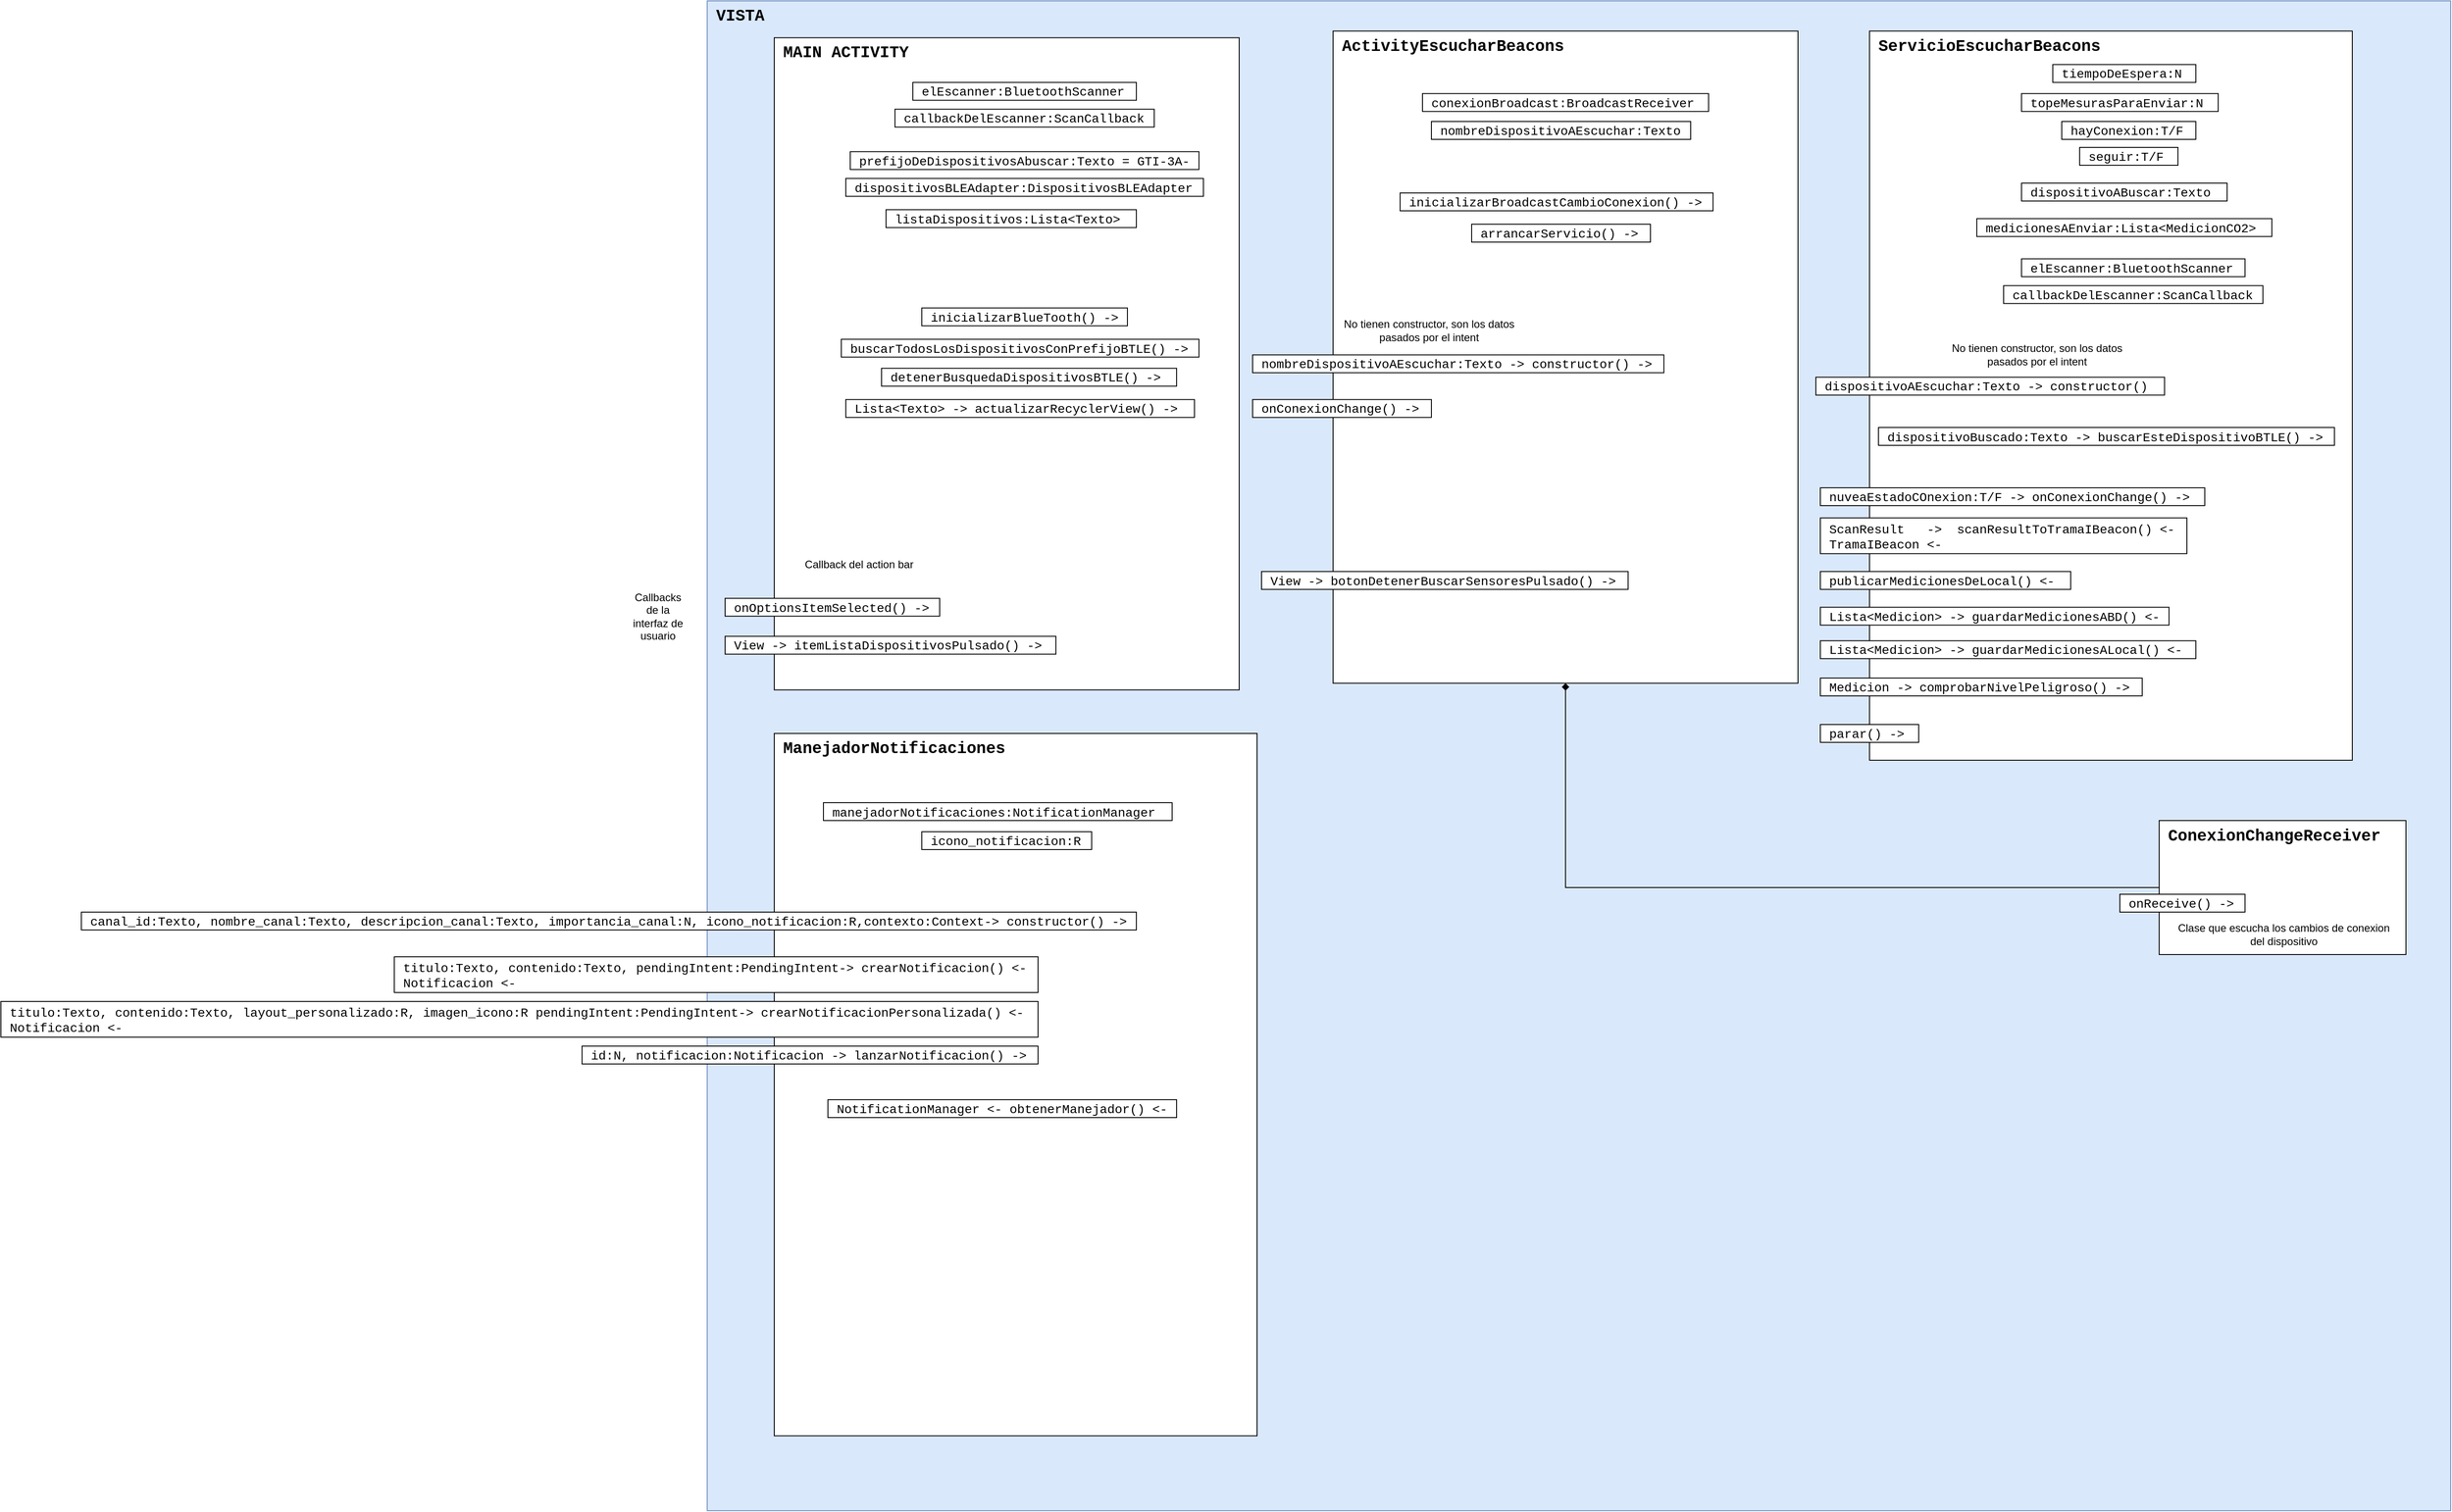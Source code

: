 <mxfile version="15.4.0" type="device" pages="3"><diagram id="PpjksCAnFLQo5MEk05Up" name="DiagramaClasesVista"><mxGraphModel dx="3519" dy="-562" grid="1" gridSize="10" guides="1" tooltips="1" connect="1" arrows="1" fold="1" page="1" pageScale="1" pageWidth="827" pageHeight="1169" math="0" shadow="0"><root><mxCell id="h6xq6ObweR7oOw_CMEho-0"/><mxCell id="h6xq6ObweR7oOw_CMEho-1" parent="h6xq6ObweR7oOw_CMEho-0"/><mxCell id="h6xq6ObweR7oOw_CMEho-2" value="&lt;font face=&quot;Courier New&quot; size=&quot;1&quot;&gt;&lt;b style=&quot;font-size: 18px&quot;&gt;VISTA&lt;/b&gt;&lt;/font&gt;" style="rounded=0;whiteSpace=wrap;html=1;align=left;verticalAlign=top;spacingLeft=8;fillColor=#dae8fc;strokeColor=#6c8ebf;" parent="h6xq6ObweR7oOw_CMEho-1" vertex="1"><mxGeometry x="-1140" y="1560" width="1950" height="1690" as="geometry"/></mxCell><mxCell id="h6xq6ObweR7oOw_CMEho-3" value="&lt;font face=&quot;Courier New&quot;&gt;&lt;span style=&quot;font-size: 18px&quot;&gt;&lt;b&gt;ActivityEscucharBeacons&lt;/b&gt;&lt;/span&gt;&lt;/font&gt;" style="rounded=0;whiteSpace=wrap;html=1;align=left;verticalAlign=top;spacingLeft=8;" parent="h6xq6ObweR7oOw_CMEho-1" vertex="1"><mxGeometry x="-440" y="1593.75" width="520" height="730" as="geometry"/></mxCell><mxCell id="h6xq6ObweR7oOw_CMEho-4" value="&lt;font face=&quot;Courier New&quot; size=&quot;1&quot;&gt;&lt;b style=&quot;font-size: 18px&quot;&gt;MAIN ACTIVITY&lt;/b&gt;&lt;/font&gt;" style="rounded=0;whiteSpace=wrap;html=1;align=left;verticalAlign=top;spacingLeft=8;" parent="h6xq6ObweR7oOw_CMEho-1" vertex="1"><mxGeometry x="-1065" y="1601.25" width="520" height="730" as="geometry"/></mxCell><mxCell id="h6xq6ObweR7oOw_CMEho-5" value="&lt;span style=&quot;font-size: 14px&quot;&gt;elEscanner:BluetoothScanner&lt;br&gt;&lt;/span&gt;" style="rounded=0;whiteSpace=wrap;html=1;align=left;fontFamily=Courier New;autosize=1;spacingTop=2;spacingLeft=8;" parent="h6xq6ObweR7oOw_CMEho-1" vertex="1"><mxGeometry x="-910" y="1651.25" width="250" height="20" as="geometry"/></mxCell><mxCell id="h6xq6ObweR7oOw_CMEho-6" value="&lt;span style=&quot;font-size: 14px&quot;&gt;callbackDelEscanner:ScanCallback&lt;br&gt;&lt;/span&gt;" style="rounded=0;whiteSpace=wrap;html=1;align=left;fontFamily=Courier New;autosize=1;spacingTop=2;spacingLeft=8;" parent="h6xq6ObweR7oOw_CMEho-1" vertex="1"><mxGeometry x="-930" y="1681.25" width="290" height="20" as="geometry"/></mxCell><mxCell id="h6xq6ObweR7oOw_CMEho-7" value="&lt;font style=&quot;font-size: 14px&quot;&gt;buscarTodosLosDispositivosConPrefijoBTLE() -&amp;gt;&lt;/font&gt;" style="rounded=0;whiteSpace=wrap;html=1;align=left;fontFamily=Courier New;autosize=1;spacingTop=2;spacingLeft=8;" parent="h6xq6ObweR7oOw_CMEho-1" vertex="1"><mxGeometry x="-990" y="1938.75" width="400" height="20" as="geometry"/></mxCell><mxCell id="h6xq6ObweR7oOw_CMEho-8" value="&lt;font style=&quot;font-size: 14px&quot;&gt;detenerBusquedaDispositivosBTLE() -&amp;gt;&lt;/font&gt;" style="rounded=0;whiteSpace=wrap;html=1;align=left;fontFamily=Courier New;autosize=1;spacingTop=2;spacingLeft=8;" parent="h6xq6ObweR7oOw_CMEho-1" vertex="1"><mxGeometry x="-945" y="1971.25" width="330" height="20" as="geometry"/></mxCell><mxCell id="h6xq6ObweR7oOw_CMEho-9" value="&lt;font style=&quot;font-size: 14px&quot;&gt;inicializarBlueTooth() -&amp;gt;&lt;/font&gt;" style="rounded=0;whiteSpace=wrap;html=1;align=left;fontFamily=Courier New;autosize=1;spacingTop=2;spacingLeft=8;" parent="h6xq6ObweR7oOw_CMEho-1" vertex="1"><mxGeometry x="-900" y="1903.75" width="230" height="20" as="geometry"/></mxCell><mxCell id="h6xq6ObweR7oOw_CMEho-10" value="&lt;font face=&quot;Courier New&quot; size=&quot;1&quot;&gt;&lt;b style=&quot;font-size: 18px&quot;&gt;ServicioEscucharBeacons&lt;/b&gt;&lt;/font&gt;" style="rounded=0;whiteSpace=wrap;html=1;align=left;verticalAlign=top;spacingLeft=8;" parent="h6xq6ObweR7oOw_CMEho-1" vertex="1"><mxGeometry x="160" y="1593.75" width="540" height="816.25" as="geometry"/></mxCell><mxCell id="h6xq6ObweR7oOw_CMEho-11" value="&lt;span style=&quot;font-size: 14px&quot;&gt;seguir:T/F&lt;br&gt;&lt;/span&gt;" style="rounded=0;whiteSpace=wrap;html=1;align=left;fontFamily=Courier New;autosize=1;spacingTop=2;spacingLeft=8;" parent="h6xq6ObweR7oOw_CMEho-1" vertex="1"><mxGeometry x="395" y="1724" width="110" height="20" as="geometry"/></mxCell><mxCell id="h6xq6ObweR7oOw_CMEho-12" value="&lt;font style=&quot;font-size: 14px&quot;&gt;parar() -&amp;gt;&lt;/font&gt;" style="rounded=0;whiteSpace=wrap;html=1;align=left;fontFamily=Courier New;autosize=1;spacingTop=2;spacingLeft=8;" parent="h6xq6ObweR7oOw_CMEho-1" vertex="1"><mxGeometry x="105" y="2370" width="110" height="20" as="geometry"/></mxCell><mxCell id="h6xq6ObweR7oOw_CMEho-13" value="&lt;font style=&quot;font-size: 14px&quot;&gt;dispositivoAEscuchar:Texto -&amp;gt; constructor()&lt;/font&gt;" style="rounded=0;whiteSpace=wrap;html=1;align=left;fontFamily=Courier New;autosize=1;spacingTop=2;spacingLeft=8;" parent="h6xq6ObweR7oOw_CMEho-1" vertex="1"><mxGeometry x="100" y="1981.25" width="390" height="20" as="geometry"/></mxCell><mxCell id="h6xq6ObweR7oOw_CMEho-14" value="&lt;font style=&quot;font-size: 14px&quot;&gt;onOptionsItemSelected() -&amp;gt;&lt;/font&gt;" style="rounded=0;whiteSpace=wrap;html=1;align=left;fontFamily=Courier New;autosize=1;spacingTop=2;spacingLeft=8;" parent="h6xq6ObweR7oOw_CMEho-1" vertex="1"><mxGeometry x="-1120" y="2228.75" width="240" height="20" as="geometry"/></mxCell><mxCell id="h6xq6ObweR7oOw_CMEho-15" value="&lt;span style=&quot;font-size: 14px&quot;&gt;tiempoDeEspera:N&lt;br&gt;&lt;/span&gt;" style="rounded=0;whiteSpace=wrap;html=1;align=left;fontFamily=Courier New;autosize=1;spacingTop=2;spacingLeft=8;" parent="h6xq6ObweR7oOw_CMEho-1" vertex="1"><mxGeometry x="365" y="1631.25" width="160" height="20" as="geometry"/></mxCell><mxCell id="h6xq6ObweR7oOw_CMEho-16" value="&lt;span style=&quot;font-size: 14px&quot;&gt;dispositivosBLEAdapter:DispositivosBLEAdapter&lt;/span&gt;" style="rounded=0;whiteSpace=wrap;html=1;align=left;fontFamily=Courier New;autosize=1;spacingTop=2;spacingLeft=8;" parent="h6xq6ObweR7oOw_CMEho-1" vertex="1"><mxGeometry x="-985" y="1758.75" width="400" height="20" as="geometry"/></mxCell><mxCell id="h6xq6ObweR7oOw_CMEho-17" value="&lt;span style=&quot;font-size: 14px&quot;&gt;listaDispositivos:Lista&amp;lt;Texto&amp;gt;&lt;br&gt;&lt;/span&gt;" style="rounded=0;whiteSpace=wrap;html=1;align=left;fontFamily=Courier New;autosize=1;spacingTop=2;spacingLeft=8;" parent="h6xq6ObweR7oOw_CMEho-1" vertex="1"><mxGeometry x="-940" y="1793.75" width="280" height="20" as="geometry"/></mxCell><mxCell id="h6xq6ObweR7oOw_CMEho-18" value="&lt;font style=&quot;font-size: 14px&quot;&gt;View -&amp;gt; itemListaDispositivosPulsado() -&amp;gt;&lt;/font&gt;" style="rounded=0;whiteSpace=wrap;html=1;align=left;fontFamily=Courier New;autosize=1;spacingTop=2;spacingLeft=8;" parent="h6xq6ObweR7oOw_CMEho-1" vertex="1"><mxGeometry x="-1120" y="2271.25" width="370" height="20" as="geometry"/></mxCell><mxCell id="h6xq6ObweR7oOw_CMEho-19" value="&lt;span style=&quot;font-size: 14px&quot;&gt;dispositivoABuscar:Texto&lt;/span&gt;" style="rounded=0;whiteSpace=wrap;html=1;align=left;fontFamily=Courier New;autosize=1;spacingTop=2;spacingLeft=8;" parent="h6xq6ObweR7oOw_CMEho-1" vertex="1"><mxGeometry x="330" y="1764" width="230" height="20" as="geometry"/></mxCell><mxCell id="h6xq6ObweR7oOw_CMEho-20" value="Callbacks de la interfaz de usuario" style="text;html=1;strokeColor=none;fillColor=none;align=center;verticalAlign=middle;whiteSpace=wrap;rounded=0;" parent="h6xq6ObweR7oOw_CMEho-1" vertex="1"><mxGeometry x="-1230" y="2238.75" width="70" height="20" as="geometry"/></mxCell><mxCell id="h6xq6ObweR7oOw_CMEho-21" style="edgeStyle=orthogonalEdgeStyle;rounded=0;orthogonalLoop=1;jettySize=auto;html=1;endArrow=diamond;endFill=1;" parent="h6xq6ObweR7oOw_CMEho-1" source="h6xq6ObweR7oOw_CMEho-22" target="h6xq6ObweR7oOw_CMEho-3" edge="1"><mxGeometry relative="1" as="geometry"/></mxCell><mxCell id="h6xq6ObweR7oOw_CMEho-22" value="&lt;font face=&quot;Courier New&quot; size=&quot;1&quot;&gt;&lt;b style=&quot;font-size: 18px&quot;&gt;ConexionChangeReceiver&lt;/b&gt;&lt;/font&gt;" style="rounded=0;whiteSpace=wrap;html=1;align=left;verticalAlign=top;spacingLeft=8;" parent="h6xq6ObweR7oOw_CMEho-1" vertex="1"><mxGeometry x="484" y="2477.5" width="276" height="150" as="geometry"/></mxCell><mxCell id="h6xq6ObweR7oOw_CMEho-23" value="&lt;span style=&quot;font-size: 14px&quot;&gt;onReceive() -&amp;gt;&lt;br&gt;&lt;/span&gt;" style="rounded=0;whiteSpace=wrap;html=1;align=left;fontFamily=Courier New;autosize=1;spacingTop=2;spacingLeft=8;" parent="h6xq6ObweR7oOw_CMEho-1" vertex="1"><mxGeometry x="440" y="2560" width="140" height="20" as="geometry"/></mxCell><mxCell id="h6xq6ObweR7oOw_CMEho-24" value="&lt;font style=&quot;font-size: 14px&quot;&gt;inicializarBroadcastCambioConexion() -&amp;gt;&lt;/font&gt;" style="rounded=0;whiteSpace=wrap;html=1;align=left;fontFamily=Courier New;autosize=1;spacingTop=2;spacingLeft=8;" parent="h6xq6ObweR7oOw_CMEho-1" vertex="1"><mxGeometry x="-365" y="1775" width="350" height="20" as="geometry"/></mxCell><mxCell id="h6xq6ObweR7oOw_CMEho-25" value="&lt;font style=&quot;font-size: 14px&quot;&gt;onConexionChange() -&amp;gt;&lt;/font&gt;" style="rounded=0;whiteSpace=wrap;html=1;align=left;fontFamily=Courier New;autosize=1;spacingTop=2;spacingLeft=8;" parent="h6xq6ObweR7oOw_CMEho-1" vertex="1"><mxGeometry x="-530" y="2006.25" width="200" height="20" as="geometry"/></mxCell><mxCell id="h6xq6ObweR7oOw_CMEho-26" value="&lt;font style=&quot;font-size: 14px&quot;&gt;ScanResult&amp;nbsp; &amp;nbsp;-&amp;gt;&amp;nbsp; scanResultToTramaIBeacon() &amp;lt;-&lt;br&gt;TramaIBeacon &amp;lt;-&lt;br&gt;&lt;/font&gt;" style="rounded=0;whiteSpace=wrap;html=1;align=left;fontFamily=Courier New;autosize=1;spacingTop=2;spacingLeft=8;" parent="h6xq6ObweR7oOw_CMEho-1" vertex="1"><mxGeometry x="105" y="2138.75" width="410" height="40" as="geometry"/></mxCell><mxCell id="h6xq6ObweR7oOw_CMEho-27" value="Clase que escucha los cambios de conexion &lt;br&gt;del dispositivo" style="text;html=1;align=center;verticalAlign=middle;resizable=0;points=[];autosize=1;strokeColor=none;fillColor=none;" parent="h6xq6ObweR7oOw_CMEho-1" vertex="1"><mxGeometry x="498" y="2590" width="250" height="30" as="geometry"/></mxCell><mxCell id="h6xq6ObweR7oOw_CMEho-28" value="&lt;span style=&quot;font-size: 14px&quot;&gt;conexionBroadcast:BroadcastReceiver&lt;/span&gt;" style="rounded=0;whiteSpace=wrap;html=1;align=left;fontFamily=Courier New;autosize=1;spacingTop=2;spacingLeft=8;" parent="h6xq6ObweR7oOw_CMEho-1" vertex="1"><mxGeometry x="-340" y="1663.75" width="320" height="20" as="geometry"/></mxCell><mxCell id="h6xq6ObweR7oOw_CMEho-29" value="&lt;font style=&quot;font-size: 14px&quot;&gt;publicarMedicionesDeLocal() &amp;lt;-&lt;/font&gt;" style="rounded=0;whiteSpace=wrap;html=1;align=left;fontFamily=Courier New;autosize=1;spacingTop=2;spacingLeft=8;" parent="h6xq6ObweR7oOw_CMEho-1" vertex="1"><mxGeometry x="105" y="2198.75" width="280" height="20" as="geometry"/></mxCell><mxCell id="h6xq6ObweR7oOw_CMEho-30" value="&lt;font style=&quot;font-size: 14px&quot;&gt;Lista&amp;lt;Medicion&amp;gt; -&amp;gt; guardarMedicionesABD() &amp;lt;-&lt;/font&gt;" style="rounded=0;whiteSpace=wrap;html=1;align=left;fontFamily=Courier New;autosize=1;spacingTop=2;spacingLeft=8;" parent="h6xq6ObweR7oOw_CMEho-1" vertex="1"><mxGeometry x="105" y="2238.75" width="390" height="20" as="geometry"/></mxCell><mxCell id="h6xq6ObweR7oOw_CMEho-31" value="&lt;font style=&quot;font-size: 14px&quot;&gt;Lista&amp;lt;Medicion&amp;gt; -&amp;gt; guardarMedicionesALocal() &amp;lt;-&lt;/font&gt;" style="rounded=0;whiteSpace=wrap;html=1;align=left;fontFamily=Courier New;autosize=1;spacingTop=2;spacingLeft=8;" parent="h6xq6ObweR7oOw_CMEho-1" vertex="1"><mxGeometry x="105" y="2276.25" width="420" height="20" as="geometry"/></mxCell><mxCell id="h6xq6ObweR7oOw_CMEho-32" value="&lt;span style=&quot;font-size: 14px&quot;&gt;prefijoDeDispositivosAbuscar:Texto = GTI-3A-&lt;/span&gt;" style="rounded=0;whiteSpace=wrap;html=1;align=left;fontFamily=Courier New;autosize=1;spacingTop=2;spacingLeft=8;" parent="h6xq6ObweR7oOw_CMEho-1" vertex="1"><mxGeometry x="-980" y="1728.75" width="390" height="20" as="geometry"/></mxCell><mxCell id="h6xq6ObweR7oOw_CMEho-33" value="&lt;font style=&quot;font-size: 14px&quot;&gt;Lista&amp;lt;Texto&amp;gt; -&amp;gt; actualizarRecyclerView() -&amp;gt;&lt;/font&gt;" style="rounded=0;whiteSpace=wrap;html=1;align=left;fontFamily=Courier New;autosize=1;spacingTop=2;spacingLeft=8;" parent="h6xq6ObweR7oOw_CMEho-1" vertex="1"><mxGeometry x="-985" y="2006.25" width="390" height="20" as="geometry"/></mxCell><mxCell id="h6xq6ObweR7oOw_CMEho-34" value="&lt;span style=&quot;font-size: 14px&quot;&gt;nombreDispositivoAEscuchar:Texto&lt;/span&gt;" style="rounded=0;whiteSpace=wrap;html=1;align=left;fontFamily=Courier New;autosize=1;spacingTop=2;spacingLeft=8;" parent="h6xq6ObweR7oOw_CMEho-1" vertex="1"><mxGeometry x="-330" y="1695" width="290" height="20" as="geometry"/></mxCell><mxCell id="h6xq6ObweR7oOw_CMEho-35" value="&lt;font style=&quot;font-size: 14px&quot;&gt;arrancarServicio() -&amp;gt;&lt;/font&gt;" style="rounded=0;whiteSpace=wrap;html=1;align=left;fontFamily=Courier New;autosize=1;spacingTop=2;spacingLeft=8;" parent="h6xq6ObweR7oOw_CMEho-1" vertex="1"><mxGeometry x="-285" y="1810" width="200" height="20" as="geometry"/></mxCell><mxCell id="h6xq6ObweR7oOw_CMEho-36" value="&lt;font style=&quot;font-size: 14px&quot;&gt;View -&amp;gt; botonDetenerBuscarSensoresPulsado() -&amp;gt;&lt;/font&gt;" style="rounded=0;whiteSpace=wrap;html=1;align=left;fontFamily=Courier New;autosize=1;spacingTop=2;spacingLeft=8;" parent="h6xq6ObweR7oOw_CMEho-1" vertex="1"><mxGeometry x="-520" y="2198.75" width="410" height="20" as="geometry"/></mxCell><mxCell id="h6xq6ObweR7oOw_CMEho-37" value="Callback del action bar" style="text;html=1;strokeColor=none;fillColor=none;align=center;verticalAlign=middle;whiteSpace=wrap;rounded=0;" parent="h6xq6ObweR7oOw_CMEho-1" vertex="1"><mxGeometry x="-1040" y="2181.25" width="140" height="20" as="geometry"/></mxCell><mxCell id="h6xq6ObweR7oOw_CMEho-38" value="&lt;font style=&quot;font-size: 14px&quot;&gt;nombreDispositivoAEscuchar:Texto -&amp;gt; constructor() -&amp;gt;&lt;/font&gt;" style="rounded=0;whiteSpace=wrap;html=1;align=left;fontFamily=Courier New;autosize=1;spacingTop=2;spacingLeft=8;" parent="h6xq6ObweR7oOw_CMEho-1" vertex="1"><mxGeometry x="-530" y="1956.25" width="460" height="20" as="geometry"/></mxCell><mxCell id="h6xq6ObweR7oOw_CMEho-39" value="No tienen constructor, son los datos pasados por el intent" style="text;html=1;strokeColor=none;fillColor=none;align=center;verticalAlign=middle;whiteSpace=wrap;rounded=0;" parent="h6xq6ObweR7oOw_CMEho-1" vertex="1"><mxGeometry x="-435" y="1918.75" width="205" height="20" as="geometry"/></mxCell><mxCell id="h6xq6ObweR7oOw_CMEho-40" value="&lt;span style=&quot;font-size: 14px&quot;&gt;topeMesurasParaEnviar:N&lt;/span&gt;" style="rounded=0;whiteSpace=wrap;html=1;align=left;fontFamily=Courier New;autosize=1;spacingTop=2;spacingLeft=8;" parent="h6xq6ObweR7oOw_CMEho-1" vertex="1"><mxGeometry x="330" y="1663.75" width="220" height="20" as="geometry"/></mxCell><mxCell id="h6xq6ObweR7oOw_CMEho-41" value="&lt;span style=&quot;font-size: 14px&quot;&gt;hayConexion:T/F&lt;/span&gt;" style="rounded=0;whiteSpace=wrap;html=1;align=left;fontFamily=Courier New;autosize=1;spacingTop=2;spacingLeft=8;" parent="h6xq6ObweR7oOw_CMEho-1" vertex="1"><mxGeometry x="375" y="1695" width="150" height="20" as="geometry"/></mxCell><mxCell id="h6xq6ObweR7oOw_CMEho-42" value="&lt;span style=&quot;font-size: 14px&quot;&gt;medicionesAEnviar:Lista&amp;lt;MedicionCO2&amp;gt;&lt;/span&gt;" style="rounded=0;whiteSpace=wrap;html=1;align=left;fontFamily=Courier New;autosize=1;spacingTop=2;spacingLeft=8;" parent="h6xq6ObweR7oOw_CMEho-1" vertex="1"><mxGeometry x="280" y="1803.75" width="330" height="20" as="geometry"/></mxCell><mxCell id="h6xq6ObweR7oOw_CMEho-43" value="No tienen constructor, son los datos pasados por el intent" style="text;html=1;strokeColor=none;fillColor=none;align=center;verticalAlign=middle;whiteSpace=wrap;rounded=0;" parent="h6xq6ObweR7oOw_CMEho-1" vertex="1"><mxGeometry x="245" y="1946.25" width="205" height="20" as="geometry"/></mxCell><mxCell id="h6xq6ObweR7oOw_CMEho-44" value="&lt;font style=&quot;font-size: 14px&quot;&gt;nuveaEstadoCOnexion:T/F -&amp;gt; onConexionChange() -&amp;gt;&lt;/font&gt;" style="rounded=0;whiteSpace=wrap;html=1;align=left;fontFamily=Courier New;autosize=1;spacingTop=2;spacingLeft=8;" parent="h6xq6ObweR7oOw_CMEho-1" vertex="1"><mxGeometry x="105" y="2105" width="430" height="20" as="geometry"/></mxCell><mxCell id="h6xq6ObweR7oOw_CMEho-45" value="&lt;font style=&quot;font-size: 14px&quot;&gt;dispositivoBuscado:Texto -&amp;gt; buscarEsteDispositivoBTLE() -&amp;gt;&lt;/font&gt;" style="rounded=0;whiteSpace=wrap;html=1;align=left;fontFamily=Courier New;autosize=1;spacingTop=2;spacingLeft=8;" parent="h6xq6ObweR7oOw_CMEho-1" vertex="1"><mxGeometry x="170" y="2037.5" width="510" height="20" as="geometry"/></mxCell><mxCell id="h6xq6ObweR7oOw_CMEho-46" value="&lt;span style=&quot;font-size: 14px&quot;&gt;elEscanner:BluetoothScanner&lt;br&gt;&lt;/span&gt;" style="rounded=0;whiteSpace=wrap;html=1;align=left;fontFamily=Courier New;autosize=1;spacingTop=2;spacingLeft=8;" parent="h6xq6ObweR7oOw_CMEho-1" vertex="1"><mxGeometry x="330" y="1848.75" width="250" height="20" as="geometry"/></mxCell><mxCell id="h6xq6ObweR7oOw_CMEho-47" value="&lt;span style=&quot;font-size: 14px&quot;&gt;callbackDelEscanner:ScanCallback&lt;br&gt;&lt;/span&gt;" style="rounded=0;whiteSpace=wrap;html=1;align=left;fontFamily=Courier New;autosize=1;spacingTop=2;spacingLeft=8;" parent="h6xq6ObweR7oOw_CMEho-1" vertex="1"><mxGeometry x="310" y="1878.75" width="290" height="20" as="geometry"/></mxCell><mxCell id="5IXQNlhrEMycfJezbHaf-0" value="&lt;font face=&quot;Courier New&quot; size=&quot;1&quot;&gt;&lt;b style=&quot;font-size: 18px&quot;&gt;ManejadorNotificaciones&lt;/b&gt;&lt;/font&gt;" style="rounded=0;whiteSpace=wrap;html=1;align=left;verticalAlign=top;spacingLeft=8;" parent="h6xq6ObweR7oOw_CMEho-1" vertex="1"><mxGeometry x="-1065" y="2380" width="540" height="786.25" as="geometry"/></mxCell><mxCell id="5IXQNlhrEMycfJezbHaf-1" value="&lt;font style=&quot;font-size: 14px&quot;&gt;canal_id:Texto, nombre_canal:Texto, descripcion_canal:Texto, importancia_canal:N, icono_notificacion:R,contexto:Context-&amp;gt; constructor() -&amp;gt;&lt;/font&gt;" style="rounded=0;whiteSpace=wrap;html=1;align=left;fontFamily=Courier New;autosize=1;spacingTop=2;spacingLeft=8;" parent="h6xq6ObweR7oOw_CMEho-1" vertex="1"><mxGeometry x="-1840" y="2580" width="1180" height="20" as="geometry"/></mxCell><mxCell id="5IXQNlhrEMycfJezbHaf-2" value="&lt;span style=&quot;font-size: 14px&quot;&gt;manejadorNotificaciones:NotificationManager&lt;br&gt;&lt;/span&gt;" style="rounded=0;whiteSpace=wrap;html=1;align=left;fontFamily=Courier New;autosize=1;spacingTop=2;spacingLeft=8;" parent="h6xq6ObweR7oOw_CMEho-1" vertex="1"><mxGeometry x="-1010" y="2457.5" width="390" height="20" as="geometry"/></mxCell><mxCell id="5IXQNlhrEMycfJezbHaf-3" value="&lt;span style=&quot;font-size: 14px&quot;&gt;icono_notificacion:R&lt;br&gt;&lt;/span&gt;" style="rounded=0;whiteSpace=wrap;html=1;align=left;fontFamily=Courier New;autosize=1;spacingTop=2;spacingLeft=8;" parent="h6xq6ObweR7oOw_CMEho-1" vertex="1"><mxGeometry x="-900" y="2490" width="190" height="20" as="geometry"/></mxCell><mxCell id="5IXQNlhrEMycfJezbHaf-4" value="&lt;font style=&quot;font-size: 14px&quot;&gt;titulo:Texto, contenido:Texto, pendingIntent:PendingIntent-&amp;gt; crearNotificacion() &amp;lt;-&lt;br&gt;Notificacion &amp;lt;-&lt;br&gt;&lt;/font&gt;" style="rounded=0;whiteSpace=wrap;html=1;align=left;fontFamily=Courier New;autosize=1;spacingTop=2;spacingLeft=8;" parent="h6xq6ObweR7oOw_CMEho-1" vertex="1"><mxGeometry x="-1490" y="2630" width="720" height="40" as="geometry"/></mxCell><mxCell id="5IXQNlhrEMycfJezbHaf-5" value="&lt;font style=&quot;font-size: 14px&quot;&gt;titulo:Texto, contenido:Texto, layout_personalizado:R, imagen_icono:R pendingIntent:PendingIntent-&amp;gt; crearNotificacionPersonalizada() &amp;lt;-&lt;br&gt;Notificacion &amp;lt;-&lt;/font&gt;" style="rounded=0;whiteSpace=wrap;html=1;align=left;fontFamily=Courier New;autosize=1;spacingTop=2;spacingLeft=8;" parent="h6xq6ObweR7oOw_CMEho-1" vertex="1"><mxGeometry x="-1930" y="2680" width="1160" height="40" as="geometry"/></mxCell><mxCell id="5IXQNlhrEMycfJezbHaf-6" value="&lt;font style=&quot;font-size: 14px&quot;&gt;id:N, notificacion:Notificacion -&amp;gt; lanzarNotificacion() -&amp;gt;&lt;/font&gt;" style="rounded=0;whiteSpace=wrap;html=1;align=left;fontFamily=Courier New;autosize=1;spacingTop=2;spacingLeft=8;" parent="h6xq6ObweR7oOw_CMEho-1" vertex="1"><mxGeometry x="-1280" y="2730" width="510" height="20" as="geometry"/></mxCell><mxCell id="5IXQNlhrEMycfJezbHaf-7" value="&lt;font style=&quot;font-size: 14px&quot;&gt;NotificationManager &amp;lt;- obtenerManejador() &amp;lt;-&lt;/font&gt;" style="rounded=0;whiteSpace=wrap;html=1;align=left;fontFamily=Courier New;autosize=1;spacingTop=2;spacingLeft=8;" parent="h6xq6ObweR7oOw_CMEho-1" vertex="1"><mxGeometry x="-1005" y="2790" width="390" height="20" as="geometry"/></mxCell><mxCell id="4aO5NuHxaXDIMx0ZBlGS-0" value="&lt;font style=&quot;font-size: 14px&quot;&gt;Medicion -&amp;gt; comprobarNivelPeligroso() -&amp;gt;&lt;/font&gt;" style="rounded=0;whiteSpace=wrap;html=1;align=left;fontFamily=Courier New;autosize=1;spacingTop=2;spacingLeft=8;" vertex="1" parent="h6xq6ObweR7oOw_CMEho-1"><mxGeometry x="105" y="2318" width="360" height="20" as="geometry"/></mxCell></root></mxGraphModel></diagram><diagram id="niqKveM-cPIij-iBnaV7" name="DiagrmaClasesModelo"><mxGraphModel dx="2048" dy="-1624" grid="1" gridSize="10" guides="1" tooltips="1" connect="1" arrows="1" fold="1" page="1" pageScale="1" pageWidth="827" pageHeight="1169" math="0" shadow="0"><root><mxCell id="0"/><mxCell id="1" parent="0"/><mxCell id="Yf9VTnjEiYJzbtocawID-52" value="&lt;font face=&quot;Courier New&quot; size=&quot;1&quot;&gt;&lt;b style=&quot;font-size: 18px&quot;&gt;Modelo&lt;/b&gt;&lt;/font&gt;" style="rounded=0;whiteSpace=wrap;html=1;align=left;verticalAlign=top;spacingLeft=8;fillColor=#d5e8d4;strokeColor=#82b366;" parent="1" vertex="1"><mxGeometry x="-120" y="2770" width="1770" height="520" as="geometry"/></mxCell><mxCell id="lUE_ML87lK5sm1XcFSUJ-17" value="&lt;font face=&quot;Courier New&quot; size=&quot;1&quot;&gt;&lt;b style=&quot;font-size: 18px&quot;&gt;TramaIBeacon&lt;/b&gt;&lt;/font&gt;" style="rounded=0;whiteSpace=wrap;html=1;align=left;verticalAlign=top;spacingLeft=8;" parent="1" vertex="1"><mxGeometry x="-30" y="2840" width="460" height="350" as="geometry"/></mxCell><mxCell id="lUE_ML87lK5sm1XcFSUJ-18" value="&lt;span style=&quot;font-size: 14px&quot;&gt;prefijo:Texto&lt;br&gt;&lt;/span&gt;" style="rounded=0;whiteSpace=wrap;html=1;align=left;fontFamily=Courier New;autosize=1;spacingTop=2;spacingLeft=8;" parent="1" vertex="1"><mxGeometry x="90" y="2890" width="130" height="20" as="geometry"/></mxCell><mxCell id="lUE_ML87lK5sm1XcFSUJ-32" value="&lt;span style=&quot;font-size: 14px&quot;&gt;uuid&lt;/span&gt;&lt;span style=&quot;font-size: 14px&quot;&gt;:Texto&lt;/span&gt;&lt;span style=&quot;font-size: 14px&quot;&gt;&lt;br&gt;&lt;/span&gt;" style="rounded=0;whiteSpace=wrap;html=1;align=left;fontFamily=Courier New;autosize=1;spacingTop=2;spacingLeft=8;" parent="1" vertex="1"><mxGeometry x="260" y="2890" width="110" height="20" as="geometry"/></mxCell><mxCell id="lUE_ML87lK5sm1XcFSUJ-33" value="&lt;span style=&quot;font-size: 14px&quot;&gt;losBytes&lt;/span&gt;&lt;span style=&quot;font-size: 14px&quot;&gt;:Texto&lt;/span&gt;&lt;span style=&quot;font-size: 14px&quot;&gt;&lt;br&gt;&lt;/span&gt;" style="rounded=0;whiteSpace=wrap;html=1;align=left;fontFamily=Courier New;autosize=1;spacingTop=2;spacingLeft=8;" parent="1" vertex="1"><mxGeometry x="85" y="2920" width="140" height="20" as="geometry"/></mxCell><mxCell id="lUE_ML87lK5sm1XcFSUJ-34" value="&lt;span style=&quot;font-size: 14px&quot;&gt;major&lt;/span&gt;&lt;span style=&quot;font-size: 14px&quot;&gt;:N&lt;/span&gt;&lt;span style=&quot;font-size: 14px&quot;&gt;&lt;br&gt;&lt;/span&gt;" style="rounded=0;whiteSpace=wrap;html=1;align=left;fontFamily=Courier New;autosize=1;spacingTop=2;spacingLeft=8;" parent="1" vertex="1"><mxGeometry x="275" y="2920" width="80" height="20" as="geometry"/></mxCell><mxCell id="lUE_ML87lK5sm1XcFSUJ-35" value="&lt;span style=&quot;font-size: 14px&quot;&gt;advFlags&lt;/span&gt;&lt;span style=&quot;font-size: 14px&quot;&gt;:N&lt;/span&gt;&lt;span style=&quot;font-size: 14px&quot;&gt;&lt;br&gt;&lt;/span&gt;" style="rounded=0;whiteSpace=wrap;html=1;align=left;fontFamily=Courier New;autosize=1;spacingTop=2;spacingLeft=8;" parent="1" vertex="1"><mxGeometry x="245" y="2950" width="110" height="20" as="geometry"/></mxCell><mxCell id="lUE_ML87lK5sm1XcFSUJ-36" value="&lt;span style=&quot;font-size: 14px&quot;&gt;minor&lt;/span&gt;&lt;span style=&quot;font-size: 14px&quot;&gt;:N&lt;/span&gt;&lt;span style=&quot;font-size: 14px&quot;&gt;&lt;br&gt;&lt;/span&gt;" style="rounded=0;whiteSpace=wrap;html=1;align=left;fontFamily=Courier New;autosize=1;spacingTop=2;spacingLeft=8;" parent="1" vertex="1"><mxGeometry x="110" y="2950" width="80" height="20" as="geometry"/></mxCell><mxCell id="lUE_ML87lK5sm1XcFSUJ-37" value="&lt;span style=&quot;font-size: 14px&quot;&gt;advHeader&lt;/span&gt;&lt;span style=&quot;font-size: 14px&quot;&gt;:N&lt;/span&gt;&lt;span style=&quot;font-size: 14px&quot;&gt;&lt;br&gt;&lt;/span&gt;" style="rounded=0;whiteSpace=wrap;html=1;align=left;fontFamily=Courier New;autosize=1;spacingTop=2;spacingLeft=8;" parent="1" vertex="1"><mxGeometry x="80" y="2980" width="120" height="20" as="geometry"/></mxCell><mxCell id="lUE_ML87lK5sm1XcFSUJ-38" value="&lt;span style=&quot;font-size: 14px&quot;&gt;companyID&lt;/span&gt;&lt;span style=&quot;font-size: 14px&quot;&gt;:N&lt;/span&gt;&lt;span style=&quot;font-size: 14px&quot;&gt;&lt;br&gt;&lt;/span&gt;" style="rounded=0;whiteSpace=wrap;html=1;align=left;fontFamily=Courier New;autosize=1;spacingTop=2;spacingLeft=8;" parent="1" vertex="1"><mxGeometry x="240" y="2980" width="120" height="20" as="geometry"/></mxCell><mxCell id="lUE_ML87lK5sm1XcFSUJ-56" value="&lt;span style=&quot;font-size: 14px&quot;&gt;txPower:Z&lt;br&gt;&lt;/span&gt;" style="rounded=0;whiteSpace=wrap;html=1;align=left;fontFamily=Courier New;autosize=1;spacingTop=2;spacingLeft=8;" parent="1" vertex="1"><mxGeometry x="160" y="3030" width="100" height="20" as="geometry"/></mxCell><mxCell id="lUE_ML87lK5sm1XcFSUJ-57" value="&lt;span style=&quot;font-size: 14px&quot;&gt;iBeaconType:N&lt;br&gt;&lt;/span&gt;" style="rounded=0;whiteSpace=wrap;html=1;align=left;fontFamily=Courier New;autosize=1;spacingTop=2;spacingLeft=8;" parent="1" vertex="1"><mxGeometry x="145" y="3055" width="130" height="20" as="geometry"/></mxCell><mxCell id="lUE_ML87lK5sm1XcFSUJ-58" value="&lt;span style=&quot;font-size: 14px&quot;&gt;iBeaconLength:N&lt;br&gt;&lt;/span&gt;" style="rounded=0;whiteSpace=wrap;html=1;align=left;fontFamily=Courier New;autosize=1;spacingTop=2;spacingLeft=8;" parent="1" vertex="1"><mxGeometry x="130" y="3080" width="150" height="20" as="geometry"/></mxCell><mxCell id="lUE_ML87lK5sm1XcFSUJ-78" value="&lt;span style=&quot;font-size: 14px&quot;&gt;bytes:Texto&amp;nbsp;&lt;/span&gt;&lt;span style=&quot;font-size: 14px&quot;&gt;-&amp;gt; constructor() -&amp;gt;&lt;br&gt;&lt;/span&gt;" style="rounded=0;whiteSpace=wrap;html=1;align=left;fontFamily=Courier New;autosize=1;spacingTop=2;spacingLeft=8;" parent="1" vertex="1"><mxGeometry x="-85" y="3150" width="280" height="20" as="geometry"/></mxCell><mxCell id="EEgAv1nQ82-T1933ii0m-4" value="advHeader, advFlags, iBeaconType,&lt;br&gt;iBeaconLength y companyID &lt;br&gt;son numeros hex&amp;nbsp;" style="text;html=1;align=center;verticalAlign=middle;resizable=0;points=[];autosize=1;strokeColor=none;fillColor=none;fontStyle=1" parent="1" vertex="1"><mxGeometry x="100" y="2780" width="220" height="50" as="geometry"/></mxCell><mxCell id="YWG97MvclwKWBX4LMwII-6" style="edgeStyle=orthogonalEdgeStyle;rounded=0;orthogonalLoop=1;jettySize=auto;html=1;endArrow=none;endFill=0;startArrow=diamond;startFill=1;" parent="1" source="Yf9VTnjEiYJzbtocawID-4" target="Yf9VTnjEiYJzbtocawID-17" edge="1"><mxGeometry relative="1" as="geometry"/></mxCell><mxCell id="Yf9VTnjEiYJzbtocawID-4" value="&lt;font face=&quot;Courier New&quot; size=&quot;1&quot;&gt;&lt;b style=&quot;font-size: 18px&quot;&gt;Medicion&lt;/b&gt;&lt;/font&gt;" style="rounded=0;whiteSpace=wrap;html=1;align=left;verticalAlign=top;spacingLeft=8;" parent="1" vertex="1"><mxGeometry x="519" y="2840" width="641" height="440" as="geometry"/></mxCell><mxCell id="Yf9VTnjEiYJzbtocawID-5" value="&lt;span style=&quot;font-size: 14px&quot;&gt;fecha:Texto&lt;br&gt;&lt;/span&gt;" style="rounded=0;whiteSpace=wrap;html=1;align=left;fontFamily=Courier New;autosize=1;spacingTop=2;spacingLeft=8;" parent="1" vertex="1"><mxGeometry x="689" y="2890" width="120" height="20" as="geometry"/></mxCell><mxCell id="Yf9VTnjEiYJzbtocawID-6" value="&lt;span style=&quot;font-size: 14px&quot;&gt;valor:R&lt;br&gt;&lt;/span&gt;" style="rounded=0;whiteSpace=wrap;html=1;align=left;fontFamily=Courier New;autosize=1;spacingTop=2;spacingLeft=8;" parent="1" vertex="1"><mxGeometry x="883" y="2890" width="80" height="20" as="geometry"/></mxCell><mxCell id="Yf9VTnjEiYJzbtocawID-7" value="&lt;span style=&quot;font-size: 14px&quot;&gt;posicion:Posicion&lt;br&gt;&lt;/span&gt;" style="rounded=0;whiteSpace=wrap;html=1;align=left;fontFamily=Courier New;autosize=1;spacingTop=2;spacingLeft=8;" parent="1" vertex="1"><mxGeometry x="659" y="2925" width="170" height="20" as="geometry"/></mxCell><mxCell id="Yf9VTnjEiYJzbtocawID-9" value="&lt;span style=&quot;font-size: 14px&quot;&gt;sensorID:Texto&lt;br&gt;&lt;/span&gt;" style="rounded=0;whiteSpace=wrap;html=1;align=left;fontFamily=Courier New;autosize=1;spacingTop=2;spacingLeft=8;" parent="1" vertex="1"><mxGeometry x="853" y="2925" width="140" height="20" as="geometry"/></mxCell><mxCell id="Yf9VTnjEiYJzbtocawID-16" value="&lt;span style=&quot;font-size: 14px&quot;&gt;fecha:Texto, usuarioID:N, sensorID:Texto, Posicion, valor:R, TipoMedicion&lt;/span&gt;&lt;span style=&quot;font-size: 14px&quot;&gt;-&amp;gt; constructor()-&amp;gt;&lt;br&gt;&lt;/span&gt;" style="rounded=0;whiteSpace=wrap;html=1;align=left;fontFamily=Courier New;autosize=1;spacingTop=2;spacingLeft=8;" parent="1" vertex="1"><mxGeometry x="440" y="3020" width="790" height="20" as="geometry"/></mxCell><mxCell id="Yf9VTnjEiYJzbtocawID-17" value="&lt;font face=&quot;Courier New&quot; size=&quot;1&quot;&gt;&lt;b style=&quot;font-size: 18px&quot;&gt;Posicion&lt;/b&gt;&lt;/font&gt;" style="rounded=0;whiteSpace=wrap;html=1;align=left;verticalAlign=top;spacingLeft=8;" parent="1" vertex="1"><mxGeometry x="1255" y="2822.5" width="340" height="215" as="geometry"/></mxCell><mxCell id="Yf9VTnjEiYJzbtocawID-18" value="&lt;span style=&quot;font-size: 14px&quot;&gt;latitud:R&lt;br&gt;&lt;/span&gt;" style="rounded=0;whiteSpace=wrap;html=1;align=left;fontFamily=Courier New;autosize=1;spacingTop=2;spacingLeft=8;" parent="1" vertex="1"><mxGeometry x="1315" y="2877.5" width="100" height="20" as="geometry"/></mxCell><mxCell id="Yf9VTnjEiYJzbtocawID-19" value="&lt;span style=&quot;font-size: 14px&quot;&gt;longitud:R&lt;br&gt;&lt;/span&gt;" style="rounded=0;whiteSpace=wrap;html=1;align=left;fontFamily=Courier New;autosize=1;spacingTop=2;spacingLeft=8;" parent="1" vertex="1"><mxGeometry x="1445" y="2877.5" width="110" height="20" as="geometry"/></mxCell><mxCell id="Yf9VTnjEiYJzbtocawID-29" value="&lt;span style=&quot;font-size: 14px&quot;&gt;R, R&amp;nbsp;&lt;/span&gt;&lt;span style=&quot;font-size: 14px&quot;&gt;-&amp;gt; constructor() -&amp;gt;&lt;br&gt;&lt;/span&gt;" style="rounded=0;whiteSpace=wrap;html=1;align=left;fontFamily=Courier New;autosize=1;spacingTop=2;spacingLeft=8;" parent="1" vertex="1"><mxGeometry x="1505" y="2932.5" width="230" height="20" as="geometry"/></mxCell><mxCell id="Yf9VTnjEiYJzbtocawID-32" value="&lt;span style=&quot;font-size: 14px&quot;&gt;usuarioID:N&lt;br&gt;&lt;/span&gt;" style="rounded=0;whiteSpace=wrap;html=1;align=left;fontFamily=Courier New;autosize=1;spacingTop=2;spacingLeft=8;" parent="1" vertex="1"><mxGeometry x="684" y="2960" width="120" height="20" as="geometry"/></mxCell><mxCell id="YWG97MvclwKWBX4LMwII-4" value="Informacion de la trama beacon&amp;nbsp;" style="text;html=1;strokeColor=none;fillColor=none;align=center;verticalAlign=middle;whiteSpace=wrap;rounded=0;" parent="1" vertex="1"><mxGeometry x="-95" y="3110" width="40" height="20" as="geometry"/></mxCell><mxCell id="5HNf2qIdMEL1I3mMlcs8-34" value="&lt;span style=&quot;font-size: 14px&quot;&gt;Cursor -&amp;gt; constructor()&lt;br&gt;&lt;/span&gt;" style="rounded=0;whiteSpace=wrap;html=1;align=left;fontFamily=Courier New;autosize=1;spacingTop=2;spacingLeft=8;" parent="1" vertex="1"><mxGeometry x="439" y="3050" width="220" height="20" as="geometry"/></mxCell><mxCell id="5HNf2qIdMEL1I3mMlcs8-35" value="&lt;span style=&quot;font-size: 14px&quot;&gt;TramaIBeacon -&amp;gt; constructor() -&amp;gt;&lt;br&gt;&lt;/span&gt;" style="rounded=0;whiteSpace=wrap;html=1;align=left;fontFamily=Courier New;autosize=1;spacingTop=2;spacingLeft=8;" parent="1" vertex="1"><mxGeometry x="440" y="3080" width="290" height="20" as="geometry"/></mxCell><mxCell id="5HNf2qIdMEL1I3mMlcs8-36" value="&lt;span style=&quot;font-size: 14px&quot;&gt;-&amp;gt;&amp;nbsp; &amp;nbsp; &amp;nbsp; toJSON() &amp;lt;-&lt;br&gt;&amp;lt;-&amp;nbsp;&lt;/span&gt;&lt;span style=&quot;font-size: 14px&quot;&gt;Texto&lt;/span&gt;&lt;span style=&quot;font-size: 14px&quot;&gt;&lt;br&gt;&lt;/span&gt;" style="rounded=0;whiteSpace=wrap;html=1;align=left;fontFamily=Courier New;autosize=1;spacingTop=2;spacingLeft=8;" parent="1" vertex="1"><mxGeometry x="440" y="3170" width="180" height="40" as="geometry"/></mxCell><mxCell id="5HNf2qIdMEL1I3mMlcs8-37" value="&lt;span style=&quot;font-size: 14px&quot;&gt;Lista&amp;lt;MedicionCO2&amp;gt; -&amp;gt; listaMedicionesToJSON() &amp;lt;-&lt;br&gt;&lt;/span&gt;&lt;span style=&quot;font-size: 14px&quot;&gt;&amp;lt;- Texto&lt;/span&gt;&lt;span style=&quot;font-size: 14px&quot;&gt;&lt;br&gt;&lt;/span&gt;" style="rounded=0;whiteSpace=wrap;html=1;align=left;fontFamily=Courier New;autosize=1;spacingTop=2;spacingLeft=8;" parent="1" vertex="1"><mxGeometry x="439" y="3220" width="430" height="40" as="geometry"/></mxCell><mxCell id="5HNf2qIdMEL1I3mMlcs8-38" value="&lt;span style=&quot;font-size: 14px&quot;&gt;&amp;nbsp; &amp;nbsp; &amp;nbsp; -&amp;gt;&amp;nbsp; &amp;nbsp; &amp;nbsp; &amp;nbsp; &amp;nbsp; toContentValues() &amp;lt;-&lt;br&gt;&lt;/span&gt;&lt;span style=&quot;font-size: 14px&quot;&gt;&amp;lt;- ContentValues&lt;/span&gt;&lt;span style=&quot;font-size: 14px&quot;&gt;&lt;br&gt;&lt;/span&gt;" style="rounded=0;whiteSpace=wrap;html=1;align=left;fontFamily=Courier New;autosize=1;spacingTop=2;spacingLeft=8;" parent="1" vertex="1"><mxGeometry x="440" y="3110" width="340" height="40" as="geometry"/></mxCell><mxCell id="5HNf2qIdMEL1I3mMlcs8-39" value="ContentValues y Cursor son clases para trabajar con sqlite" style="text;html=1;strokeColor=none;fillColor=none;align=center;verticalAlign=middle;whiteSpace=wrap;rounded=0;" parent="1" vertex="1"><mxGeometry x="870" y="3100" width="190" height="20" as="geometry"/></mxCell><mxCell id="Bb54jgHxFoBN8q7YZv5f-1" value="&lt;span style=&quot;font-size: 14px&quot;&gt;tipo:TipoMedicion&lt;br&gt;&lt;/span&gt;" style="rounded=0;whiteSpace=wrap;html=1;align=left;fontFamily=Courier New;autosize=1;spacingTop=2;spacingLeft=8;" vertex="1" parent="1"><mxGeometry x="850" y="2960" width="170" height="20" as="geometry"/></mxCell><mxCell id="Bb54jgHxFoBN8q7YZv5f-3" value="&lt;font face=&quot;Courier New&quot; size=&quot;1&quot;&gt;&lt;b style=&quot;font-size: 18px&quot;&gt;TipoMedicion&lt;br&gt;&lt;/b&gt;&lt;/font&gt;" style="rounded=0;whiteSpace=wrap;html=1;align=left;verticalAlign=top;spacingLeft=8;" vertex="1" parent="1"><mxGeometry x="963" y="3150" width="257" height="220" as="geometry"/></mxCell><mxCell id="Bb54jgHxFoBN8q7YZv5f-4" value="&lt;span style=&quot;font-size: 14px&quot;&gt;nombreGas:Texto&lt;br&gt;&lt;/span&gt;" style="rounded=0;whiteSpace=wrap;html=1;align=left;fontFamily=Courier New;autosize=1;spacingTop=2;spacingLeft=8;" vertex="1" parent="1"><mxGeometry x="1005" y="3190" width="150" height="20" as="geometry"/></mxCell><mxCell id="Bb54jgHxFoBN8q7YZv5f-5" value="&lt;span style=&quot;font-size: 14px&quot;&gt;idGas:N&lt;br&gt;&lt;/span&gt;" style="rounded=0;whiteSpace=wrap;html=1;align=left;fontFamily=Courier New;autosize=1;spacingTop=2;spacingLeft=8;" vertex="1" parent="1"><mxGeometry x="1040" y="3220" width="80" height="20" as="geometry"/></mxCell><mxCell id="Bb54jgHxFoBN8q7YZv5f-6" value="&lt;span style=&quot;font-size: 14px&quot;&gt;CO(MonoxidoCarbono,0)&lt;br&gt;&lt;/span&gt;" style="rounded=0;whiteSpace=wrap;html=1;align=left;fontFamily=Courier New;autosize=1;spacingTop=2;spacingLeft=8;" vertex="1" parent="1"><mxGeometry x="970" y="3250" width="200" height="20" as="geometry"/></mxCell><mxCell id="Bb54jgHxFoBN8q7YZv5f-7" value="&lt;span style=&quot;font-size: 14px&quot;&gt;NO2(Dioxido de nitrogeno, 1)&lt;br&gt;&lt;/span&gt;" style="rounded=0;whiteSpace=wrap;html=1;align=left;fontFamily=Courier New;autosize=1;spacingTop=2;spacingLeft=8;" vertex="1" parent="1"><mxGeometry x="970" y="3280" width="260" height="20" as="geometry"/></mxCell><mxCell id="EDdCnn8GKmu6h-R6eZtZ-1" value="&lt;span style=&quot;font-size: 14px&quot;&gt;SO2(&quot;Dioxido de azufre&quot;,2)&lt;/span&gt;" style="rounded=0;whiteSpace=wrap;html=1;align=left;fontFamily=Courier New;autosize=1;spacingTop=2;spacingLeft=8;" vertex="1" parent="1"><mxGeometry x="970" y="3310" width="240" height="20" as="geometry"/></mxCell><mxCell id="EDdCnn8GKmu6h-R6eZtZ-2" value="&lt;span style=&quot;font-size: 14px&quot;&gt;O3(&quot;Ozono&quot;,3)&lt;/span&gt;" style="rounded=0;whiteSpace=wrap;html=1;align=left;fontFamily=Courier New;autosize=1;spacingTop=2;spacingLeft=8;" vertex="1" parent="1"><mxGeometry x="970" y="3340" width="130" height="20" as="geometry"/></mxCell></root></mxGraphModel></diagram><diagram id="qPf6_NrDO7BsTfVqkn4m" name="DiagramaClasesLogica"><mxGraphModel dx="1483" dy="-302" grid="1" gridSize="10" guides="1" tooltips="1" connect="1" arrows="1" fold="1" page="1" pageScale="1" pageWidth="827" pageHeight="1169" math="0" shadow="0"><root><mxCell id="AvBser_xLklg3zAQcyq_-0"/><mxCell id="AvBser_xLklg3zAQcyq_-1" parent="AvBser_xLklg3zAQcyq_-0"/><mxCell id="GRjrUUsEukZB98iEvsnz-0" value="&lt;font face=&quot;Courier New&quot; size=&quot;1&quot;&gt;&lt;b style=&quot;font-size: 18px&quot;&gt;Lógica Negocio&lt;/b&gt;&lt;/font&gt;" style="rounded=0;whiteSpace=wrap;html=1;align=left;verticalAlign=top;spacingLeft=8;fillColor=#dae8fc;strokeColor=#6c8ebf;" parent="AvBser_xLklg3zAQcyq_-1" vertex="1"><mxGeometry x="890" y="1590" width="1510" height="1140" as="geometry"/></mxCell><mxCell id="GRjrUUsEukZB98iEvsnz-1" value="&lt;font face=&quot;Courier New&quot; size=&quot;1&quot;&gt;&lt;b style=&quot;font-size: 18px&quot;&gt;Logica&lt;/b&gt;&lt;/font&gt;" style="rounded=0;whiteSpace=wrap;html=1;align=left;verticalAlign=top;spacingLeft=8;" parent="AvBser_xLklg3zAQcyq_-1" vertex="1"><mxGeometry x="855" y="1650" width="415" height="400" as="geometry"/></mxCell><mxCell id="GRjrUUsEukZB98iEvsnz-2" value="&lt;span style=&quot;font-size: 14px&quot;&gt;Lista&amp;lt;Medicion&amp;gt; -&amp;gt; publicarMediciones() &amp;lt;-&lt;br&gt;&lt;/span&gt;" style="rounded=0;whiteSpace=wrap;html=1;align=left;fontFamily=Courier New;autosize=1;spacingTop=2;spacingLeft=8;" parent="AvBser_xLklg3zAQcyq_-1" vertex="1"><mxGeometry x="720" y="1758.75" width="380" height="20" as="geometry"/></mxCell><mxCell id="GRjrUUsEukZB98iEvsnz-3" value="&lt;font face=&quot;Courier New&quot; size=&quot;1&quot;&gt;&lt;b style=&quot;font-size: 18px&quot;&gt;PeticionarioREST&lt;/b&gt;&lt;/font&gt;" style="rounded=0;whiteSpace=wrap;html=1;align=left;verticalAlign=top;spacingLeft=8;" parent="AvBser_xLklg3zAQcyq_-1" vertex="1"><mxGeometry x="1385" y="1615" width="450" height="410" as="geometry"/></mxCell><mxCell id="GRjrUUsEukZB98iEvsnz-4" value="&lt;span style=&quot;font-size: 14px&quot;&gt;elMetodo:Texto&lt;br&gt;&lt;/span&gt;" style="rounded=0;whiteSpace=wrap;html=1;align=left;fontFamily=Courier New;autosize=1;spacingTop=2;spacingLeft=8;" parent="AvBser_xLklg3zAQcyq_-1" vertex="1"><mxGeometry x="1540" y="1685" width="140" height="20" as="geometry"/></mxCell><mxCell id="GRjrUUsEukZB98iEvsnz-5" value="&lt;span style=&quot;font-size: 14px&quot;&gt;urlDestino:Texto&lt;br&gt;&lt;/span&gt;" style="rounded=0;whiteSpace=wrap;html=1;align=left;fontFamily=Courier New;autosize=1;spacingTop=2;spacingLeft=8;" parent="AvBser_xLklg3zAQcyq_-1" vertex="1"><mxGeometry x="1530" y="1715" width="160" height="20" as="geometry"/></mxCell><mxCell id="GRjrUUsEukZB98iEvsnz-6" value="&lt;span style=&quot;font-size: 14px&quot;&gt;elCuerpo:Texto&lt;br&gt;&lt;/span&gt;" style="rounded=0;whiteSpace=wrap;html=1;align=left;fontFamily=Courier New;autosize=1;spacingTop=2;spacingLeft=8;" parent="AvBser_xLklg3zAQcyq_-1" vertex="1"><mxGeometry x="1540" y="1744" width="140" height="20" as="geometry"/></mxCell><mxCell id="GRjrUUsEukZB98iEvsnz-7" value="&lt;span style=&quot;font-size: 14px&quot;&gt;laRespuesta:RespuestaRest&lt;br&gt;&lt;/span&gt;" style="rounded=0;whiteSpace=wrap;html=1;align=left;fontFamily=Courier New;autosize=1;spacingTop=2;spacingLeft=8;" parent="AvBser_xLklg3zAQcyq_-1" vertex="1"><mxGeometry x="1504" y="1775" width="230" height="20" as="geometry"/></mxCell><mxCell id="GRjrUUsEukZB98iEvsnz-8" value="&lt;font face=&quot;Courier New&quot; size=&quot;1&quot;&gt;&lt;b style=&quot;font-size: 18px&quot;&gt;RespuestaRest&lt;/b&gt;&lt;/font&gt;" style="rounded=0;whiteSpace=wrap;html=1;align=left;verticalAlign=top;spacingLeft=8;" parent="AvBser_xLklg3zAQcyq_-1" vertex="1"><mxGeometry x="1744" y="1660" width="421" height="130" as="geometry"/></mxCell><mxCell id="GRjrUUsEukZB98iEvsnz-9" value="&lt;span style=&quot;font-size: 14px&quot;&gt;callback: (codigo:N, cuerpo:Texto -&amp;gt; ())&lt;br&gt;&lt;/span&gt;" style="rounded=0;whiteSpace=wrap;html=1;align=left;fontFamily=Courier New;autosize=1;spacingTop=2;spacingLeft=8;" parent="AvBser_xLklg3zAQcyq_-1" vertex="1"><mxGeometry x="1796" y="1710" width="360" height="20" as="geometry"/></mxCell><mxCell id="GRjrUUsEukZB98iEvsnz-10" value="&lt;span style=&quot;font-size: 14px&quot;&gt;codigoRespuesta:N&lt;br&gt;&lt;/span&gt;" style="rounded=0;whiteSpace=wrap;html=1;align=left;fontFamily=Courier New;autosize=1;spacingTop=2;spacingLeft=8;" parent="AvBser_xLklg3zAQcyq_-1" vertex="1"><mxGeometry x="1520" y="1815" width="170" height="20" as="geometry"/></mxCell><mxCell id="GRjrUUsEukZB98iEvsnz-11" value="&lt;span style=&quot;font-size: 14px&quot;&gt;cuerpoRespuesta:Texto&lt;br&gt;&lt;/span&gt;" style="rounded=0;whiteSpace=wrap;html=1;align=left;fontFamily=Courier New;autosize=1;spacingTop=2;spacingLeft=8;" parent="AvBser_xLklg3zAQcyq_-1" vertex="1"><mxGeometry x="1535" y="1845" width="170" height="20" as="geometry"/></mxCell><mxCell id="GRjrUUsEukZB98iEvsnz-12" value="&lt;span style=&quot;font-size: 14px&quot;&gt;metodo:Texto, urlDestino:Texto, cuerpo:Texto, laRespuesta:RespuestaRest -&amp;gt; hacerPeticionRest() &amp;lt;-&lt;br&gt;&lt;/span&gt;" style="rounded=0;whiteSpace=wrap;html=1;align=left;fontFamily=Courier New;autosize=1;spacingTop=2;spacingLeft=8;" parent="AvBser_xLklg3zAQcyq_-1" vertex="1"><mxGeometry x="1315" y="1945" width="840" height="20" as="geometry"/></mxCell><mxCell id="GRjrUUsEukZB98iEvsnz-13" value="&lt;span style=&quot;font-size: 14px&quot;&gt;constructor()&lt;br&gt;&lt;/span&gt;" style="rounded=0;whiteSpace=wrap;html=1;align=left;fontFamily=Courier New;autosize=1;spacingTop=2;spacingLeft=8;" parent="AvBser_xLklg3zAQcyq_-1" vertex="1"><mxGeometry x="1315" y="1915" width="130" height="20" as="geometry"/></mxCell><mxCell id="GRjrUUsEukZB98iEvsnz-14" value="&lt;font face=&quot;Courier New&quot; size=&quot;1&quot;&gt;&lt;b style=&quot;font-size: 18px&quot;&gt;SQLITE&lt;/b&gt;&lt;/font&gt;" style="rounded=0;whiteSpace=wrap;html=1;align=left;verticalAlign=top;spacingLeft=8;fillColor=#e3c800;strokeColor=#B09500;fontColor=#000000;" parent="AvBser_xLklg3zAQcyq_-1" vertex="1"><mxGeometry x="1103" y="2147.5" width="657" height="530" as="geometry"/></mxCell><mxCell id="GRjrUUsEukZB98iEvsnz-15" value="&lt;font face=&quot;Courier New&quot; size=&quot;1&quot;&gt;&lt;b style=&quot;font-size: 18px&quot;&gt;MedicionDBHelper&lt;/b&gt;&lt;/font&gt;" style="rounded=0;whiteSpace=wrap;html=1;align=left;verticalAlign=top;spacingLeft=8;" parent="AvBser_xLklg3zAQcyq_-1" vertex="1"><mxGeometry x="1060" y="2205" width="410" height="330" as="geometry"/></mxCell><mxCell id="GRjrUUsEukZB98iEvsnz-16" value="&lt;span style=&quot;font-size: 14px&quot;&gt;DATABASE_NAME:Texto = Mediciones.db&lt;br&gt;&lt;/span&gt;" style="rounded=0;whiteSpace=wrap;html=1;align=left;fontFamily=Courier New;autosize=1;spacingTop=2;spacingLeft=8;" parent="AvBser_xLklg3zAQcyq_-1" vertex="1"><mxGeometry x="1090" y="2247.5" width="320" height="20" as="geometry"/></mxCell><mxCell id="GRjrUUsEukZB98iEvsnz-17" value="&lt;span style=&quot;font-size: 14px&quot;&gt;DATABASE_VERSION:N = 1&lt;br&gt;&lt;/span&gt;" style="rounded=0;whiteSpace=wrap;html=1;align=left;fontFamily=Courier New;autosize=1;spacingTop=2;spacingLeft=8;" parent="AvBser_xLklg3zAQcyq_-1" vertex="1"><mxGeometry x="1160" y="2287.5" width="210" height="20" as="geometry"/></mxCell><mxCell id="GRjrUUsEukZB98iEvsnz-18" value="&lt;span style=&quot;font-size: 14px&quot;&gt;constructor()&lt;br&gt;&lt;/span&gt;" style="rounded=0;whiteSpace=wrap;html=1;align=left;fontFamily=Courier New;autosize=1;spacingTop=2;spacingLeft=8;" parent="AvBser_xLklg3zAQcyq_-1" vertex="1"><mxGeometry x="1000" y="2337.5" width="130" height="20" as="geometry"/></mxCell><mxCell id="GRjrUUsEukZB98iEvsnz-19" value="&lt;span style=&quot;font-size: 14px&quot;&gt;Lista&amp;lt;MedicionCO2&amp;gt; -&amp;gt; guardarMedicionesSQLITE() -&amp;gt;&lt;br&gt;&lt;/span&gt;" style="rounded=0;whiteSpace=wrap;html=1;align=left;fontFamily=Courier New;autosize=1;spacingTop=2;spacingLeft=8;" parent="AvBser_xLklg3zAQcyq_-1" vertex="1"><mxGeometry x="1000" y="2399.5" width="440" height="20" as="geometry"/></mxCell><mxCell id="GRjrUUsEukZB98iEvsnz-20" value="&lt;span style=&quot;font-size: 14px&quot;&gt;&amp;nbsp; &amp;nbsp; &amp;nbsp; &amp;nbsp; &amp;nbsp;-&amp;gt;&amp;nbsp; &amp;nbsp; &amp;nbsp; &amp;nbsp;obtener50Mediciones() &amp;lt;-&lt;br&gt;&lt;/span&gt;&lt;span style=&quot;font-size: 14px&quot;&gt;&amp;lt;- Lista&amp;lt;Medicion&amp;gt;&lt;/span&gt;&lt;span style=&quot;font-size: 14px&quot;&gt;&lt;br&gt;&lt;/span&gt;" style="rounded=0;whiteSpace=wrap;html=1;align=left;fontFamily=Courier New;autosize=1;spacingTop=2;spacingLeft=8;" parent="AvBser_xLklg3zAQcyq_-1" vertex="1"><mxGeometry x="1000" y="2437.5" width="380" height="40" as="geometry"/></mxCell><mxCell id="GRjrUUsEukZB98iEvsnz-21" value="&lt;span style=&quot;font-size: 14px&quot;&gt;&amp;nbsp;borrarUltimas50Mediciones() -&amp;gt;&lt;/span&gt;&lt;span style=&quot;font-size: 14px&quot;&gt;&lt;br&gt;&lt;/span&gt;" style="rounded=0;whiteSpace=wrap;html=1;align=left;fontFamily=Courier New;autosize=1;spacingTop=2;spacingLeft=8;" parent="AvBser_xLklg3zAQcyq_-1" vertex="1"><mxGeometry x="1000" y="2490" width="280" height="20" as="geometry"/></mxCell><mxCell id="GRjrUUsEukZB98iEvsnz-22" value="" style="shape=cylinder3;whiteSpace=wrap;html=1;boundedLbl=1;backgroundOutline=1;size=15;" parent="AvBser_xLklg3zAQcyq_-1" vertex="1"><mxGeometry x="1610" y="2367.5" width="60" height="80" as="geometry"/></mxCell><mxCell id="GRjrUUsEukZB98iEvsnz-23" value="&lt;span style=&quot;font-size: 14px&quot;&gt;Lista&amp;lt;Medicion&amp;gt; -&amp;gt; guardarMedicionesLocal() &amp;lt;-&lt;br&gt;&lt;/span&gt;" style="rounded=0;whiteSpace=wrap;html=1;align=left;fontFamily=Courier New;autosize=1;spacingTop=2;spacingLeft=8;" parent="AvBser_xLklg3zAQcyq_-1" vertex="1"><mxGeometry x="720" y="1795" width="410" height="20" as="geometry"/></mxCell><mxCell id="GRjrUUsEukZB98iEvsnz-24" value="&lt;span style=&quot;font-size: 14px&quot;&gt;&amp;nbsp; &amp;nbsp; &amp;nbsp; &amp;nbsp; &amp;nbsp;-&amp;gt;&amp;nbsp; &amp;nbsp; obtenerPrimeras50MedicionesDeBDLocal() &amp;lt;-&lt;br&gt;&amp;lt;-&amp;nbsp;&lt;/span&gt;&lt;span style=&quot;font-size: 14px&quot;&gt;Lista&amp;lt;Medicion&amp;gt;&lt;/span&gt;&lt;span style=&quot;font-size: 14px&quot;&gt;&lt;br&gt;&lt;/span&gt;" style="rounded=0;whiteSpace=wrap;html=1;align=left;fontFamily=Courier New;autosize=1;spacingTop=2;spacingLeft=8;" parent="AvBser_xLklg3zAQcyq_-1" vertex="1"><mxGeometry x="720" y="1835" width="490" height="40" as="geometry"/></mxCell><mxCell id="GRjrUUsEukZB98iEvsnz-25" value="&lt;span style=&quot;font-size: 14px&quot;&gt;borrarPrimeras50MedicionesDeBDLocal() &amp;lt;-&lt;/span&gt;" style="rounded=0;whiteSpace=wrap;html=1;align=left;fontFamily=Courier New;autosize=1;spacingTop=2;spacingLeft=8;" parent="AvBser_xLklg3zAQcyq_-1" vertex="1"><mxGeometry x="720" y="1898.75" width="360" height="20" as="geometry"/></mxCell><mxCell id="QFamK3HQThOlXQnn5CDL-0" value="&lt;font face=&quot;Courier New&quot; size=&quot;1&quot;&gt;&lt;b style=&quot;font-size: 18px&quot;&gt;Utilidades&lt;br&gt;&lt;/b&gt;&lt;/font&gt;" style="rounded=0;whiteSpace=wrap;html=1;align=left;verticalAlign=top;spacingLeft=8;" parent="AvBser_xLklg3zAQcyq_-1" vertex="1"><mxGeometry x="1886" y="2350" width="400" height="320" as="geometry"/></mxCell><mxCell id="QFamK3HQThOlXQnn5CDL-1" value="&lt;span style=&quot;font-size: 14px&quot;&gt;Texto&amp;nbsp;&lt;/span&gt;&lt;span style=&quot;font-size: 14px&quot;&gt;-&amp;gt; bytesToString() -&amp;gt; Texto&lt;br&gt;&lt;/span&gt;" style="rounded=0;whiteSpace=wrap;html=1;align=left;fontFamily=Courier New;autosize=1;spacingTop=2;spacingLeft=8;" parent="AvBser_xLklg3zAQcyq_-1" vertex="1"><mxGeometry x="1796" y="2425" width="300" height="20" as="geometry"/></mxCell><mxCell id="QFamK3HQThOlXQnn5CDL-2" value="&lt;span style=&quot;font-size: 14px&quot;&gt;Texto&amp;nbsp;&lt;/span&gt;&lt;span style=&quot;font-size: 14px&quot;&gt;-&amp;gt; bytesToInt() -&amp;gt; N&lt;br&gt;&lt;/span&gt;" style="rounded=0;whiteSpace=wrap;html=1;align=left;fontFamily=Courier New;autosize=1;spacingTop=2;spacingLeft=8;" parent="AvBser_xLklg3zAQcyq_-1" vertex="1"><mxGeometry x="1796" y="2465" width="240" height="20" as="geometry"/></mxCell><mxCell id="QFamK3HQThOlXQnn5CDL-3" value="&lt;span style=&quot;font-size: 14px&quot;&gt;Texto&amp;nbsp;&lt;/span&gt;&lt;span style=&quot;font-size: 14px&quot;&gt;-&amp;gt; bytesToLong() -&amp;gt; N&lt;br&gt;&lt;/span&gt;" style="rounded=0;whiteSpace=wrap;html=1;align=left;fontFamily=Courier New;autosize=1;spacingTop=2;spacingLeft=8;" parent="AvBser_xLklg3zAQcyq_-1" vertex="1"><mxGeometry x="1796" y="2500" width="250" height="20" as="geometry"/></mxCell><mxCell id="QFamK3HQThOlXQnn5CDL-4" value="&lt;span style=&quot;font-size: 14px&quot;&gt;Texto&amp;nbsp;&lt;/span&gt;&lt;span style=&quot;font-size: 14px&quot;&gt;-&amp;gt; bytesToHexString() -&amp;gt; Texto&lt;br&gt;&lt;/span&gt;" style="rounded=0;whiteSpace=wrap;html=1;align=left;fontFamily=Courier New;autosize=1;spacingTop=2;spacingLeft=8;" parent="AvBser_xLklg3zAQcyq_-1" vertex="1"><mxGeometry x="1796" y="2535" width="330" height="20" as="geometry"/></mxCell><mxCell id="QFamK3HQThOlXQnn5CDL-5" value="Estan los metodos más usados de la clase" style="text;html=1;align=center;verticalAlign=middle;resizable=0;points=[];autosize=1;strokeColor=none;fillColor=none;" parent="AvBser_xLklg3zAQcyq_-1" vertex="1"><mxGeometry x="1966" y="2595" width="240" height="20" as="geometry"/></mxCell><mxCell id="QFamK3HQThOlXQnn5CDL-6" value="&lt;span style=&quot;font-size: 14px&quot;&gt;hayConexion() -&amp;gt; T/F&lt;br&gt;&lt;/span&gt;" style="rounded=0;whiteSpace=wrap;html=1;align=left;fontFamily=Courier New;autosize=1;spacingTop=2;spacingLeft=8;" parent="AvBser_xLklg3zAQcyq_-1" vertex="1"><mxGeometry x="1796" y="2570" width="190" height="20" as="geometry"/></mxCell></root></mxGraphModel></diagram></mxfile>